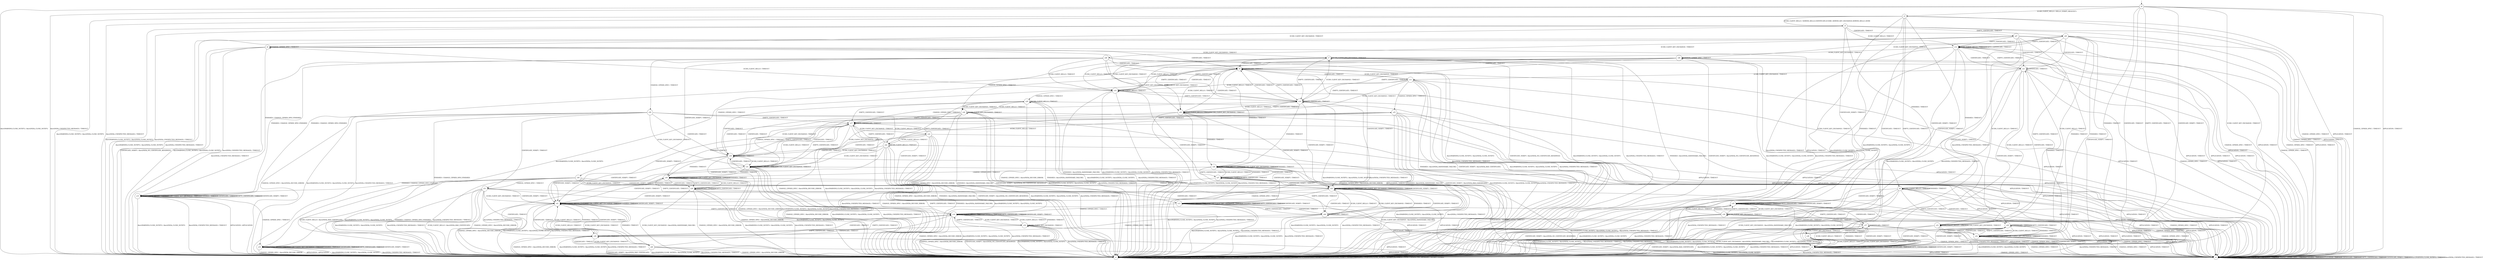digraph g {

	s0 [shape="circle" label="s0"];
	s1 [shape="circle" label="s1"];
	s2 [shape="circle" label="s2"];
	s3 [shape="circle" label="s3"];
	s4 [shape="circle" label="s4"];
	s5 [shape="circle" label="s5"];
	s6 [shape="circle" label="s6"];
	s7 [shape="circle" label="s7"];
	s8 [shape="circle" label="s8"];
	s9 [shape="circle" label="s9"];
	s10 [shape="circle" label="s10"];
	s11 [shape="circle" label="s11"];
	s12 [shape="circle" label="s12"];
	s13 [shape="circle" label="s13"];
	s14 [shape="circle" label="s14"];
	s15 [shape="circle" label="s15"];
	s16 [shape="circle" label="s16"];
	s17 [shape="circle" label="s17"];
	s18 [shape="circle" label="s18"];
	s19 [shape="circle" label="s19"];
	s20 [shape="circle" label="s20"];
	s21 [shape="circle" label="s21"];
	s22 [shape="circle" label="s22"];
	s23 [shape="circle" label="s23"];
	s24 [shape="circle" label="s24"];
	s25 [shape="circle" label="s25"];
	s26 [shape="circle" label="s26"];
	s27 [shape="circle" label="s27"];
	s28 [shape="circle" label="s28"];
	s29 [shape="circle" label="s29"];
	s30 [shape="circle" label="s30"];
	s31 [shape="circle" label="s31"];
	s32 [shape="circle" label="s32"];
	s33 [shape="circle" label="s33"];
	s34 [shape="circle" label="s34"];
	s35 [shape="circle" label="s35"];
	s36 [shape="circle" label="s36"];
	s37 [shape="circle" label="s37"];
	s38 [shape="circle" label="s38"];
	s39 [shape="circle" label="s39"];
	s40 [shape="circle" label="s40"];
	s41 [shape="circle" label="s41"];
	s42 [shape="circle" label="s42"];
	s43 [shape="circle" label="s43"];
	s44 [shape="circle" label="s44"];
	s45 [shape="circle" label="s45"];
	s46 [shape="circle" label="s46"];
	s47 [shape="circle" label="s47"];
	s48 [shape="circle" label="s48"];
	s49 [shape="circle" label="s49"];
	s50 [shape="circle" label="s50"];
	s51 [shape="circle" label="s51"];
	s0 -> s3 [label="ECDH_CLIENT_HELLO / HELLO_VERIFY_REQUEST+"];
	s0 -> s2 [label="ECDH_CLIENT_KEY_EXCHANGE / TIMEOUT"];
	s0 -> s4 [label="CHANGE_CIPHER_SPEC / TIMEOUT"];
	s0 -> s2 [label="FINISHED / TIMEOUT"];
	s0 -> s4 [label="APPLICATION / TIMEOUT"];
	s0 -> s2 [label="CERTIFICATE / TIMEOUT"];
	s0 -> s2 [label="EMPTY_CERTIFICATE / TIMEOUT"];
	s0 -> s2 [label="CERTIFICATE_VERIFY / TIMEOUT"];
	s0 -> s1 [label="Alert(WARNING,CLOSE_NOTIFY) / Alert(FATAL,CLOSE_NOTIFY)"];
	s0 -> s1 [label="Alert(FATAL,UNEXPECTED_MESSAGE) / TIMEOUT"];
	s1 -> s1 [label="ECDH_CLIENT_HELLO / SOCKET_CLOSED"];
	s1 -> s1 [label="ECDH_CLIENT_KEY_EXCHANGE / SOCKET_CLOSED"];
	s1 -> s1 [label="CHANGE_CIPHER_SPEC / SOCKET_CLOSED"];
	s1 -> s1 [label="FINISHED / SOCKET_CLOSED"];
	s1 -> s1 [label="APPLICATION / SOCKET_CLOSED"];
	s1 -> s1 [label="CERTIFICATE / SOCKET_CLOSED"];
	s1 -> s1 [label="EMPTY_CERTIFICATE / SOCKET_CLOSED"];
	s1 -> s1 [label="CERTIFICATE_VERIFY / SOCKET_CLOSED"];
	s1 -> s1 [label="Alert(WARNING,CLOSE_NOTIFY) / SOCKET_CLOSED"];
	s1 -> s1 [label="Alert(FATAL,UNEXPECTED_MESSAGE) / SOCKET_CLOSED"];
	s2 -> s2 [label="ECDH_CLIENT_HELLO / TIMEOUT"];
	s2 -> s2 [label="ECDH_CLIENT_KEY_EXCHANGE / TIMEOUT"];
	s2 -> s4 [label="CHANGE_CIPHER_SPEC / TIMEOUT"];
	s2 -> s2 [label="FINISHED / TIMEOUT"];
	s2 -> s4 [label="APPLICATION / TIMEOUT"];
	s2 -> s2 [label="CERTIFICATE / TIMEOUT"];
	s2 -> s2 [label="EMPTY_CERTIFICATE / TIMEOUT"];
	s2 -> s2 [label="CERTIFICATE_VERIFY / TIMEOUT"];
	s2 -> s1 [label="Alert(WARNING,CLOSE_NOTIFY) / Alert(FATAL,CLOSE_NOTIFY)"];
	s2 -> s1 [label="Alert(FATAL,UNEXPECTED_MESSAGE) / TIMEOUT"];
	s3 -> s5 [label="ECDH_CLIENT_HELLO / SERVER_HELLO,CERTIFICATE,ECDHE_SERVER_KEY_EXCHANGE,SERVER_HELLO_DONE"];
	s3 -> s2 [label="ECDH_CLIENT_KEY_EXCHANGE / TIMEOUT"];
	s3 -> s4 [label="CHANGE_CIPHER_SPEC / TIMEOUT"];
	s3 -> s2 [label="FINISHED / TIMEOUT"];
	s3 -> s4 [label="APPLICATION / TIMEOUT"];
	s3 -> s2 [label="CERTIFICATE / TIMEOUT"];
	s3 -> s2 [label="EMPTY_CERTIFICATE / TIMEOUT"];
	s3 -> s2 [label="CERTIFICATE_VERIFY / TIMEOUT"];
	s3 -> s1 [label="Alert(WARNING,CLOSE_NOTIFY) / Alert(FATAL,CLOSE_NOTIFY)"];
	s3 -> s1 [label="Alert(FATAL,UNEXPECTED_MESSAGE) / TIMEOUT"];
	s4 -> s4 [label="ECDH_CLIENT_HELLO / TIMEOUT"];
	s4 -> s4 [label="ECDH_CLIENT_KEY_EXCHANGE / TIMEOUT"];
	s4 -> s4 [label="CHANGE_CIPHER_SPEC / TIMEOUT"];
	s4 -> s4 [label="FINISHED / TIMEOUT"];
	s4 -> s4 [label="APPLICATION / TIMEOUT"];
	s4 -> s4 [label="CERTIFICATE / TIMEOUT"];
	s4 -> s4 [label="EMPTY_CERTIFICATE / TIMEOUT"];
	s4 -> s4 [label="CERTIFICATE_VERIFY / TIMEOUT"];
	s4 -> s4 [label="Alert(WARNING,CLOSE_NOTIFY) / TIMEOUT"];
	s4 -> s4 [label="Alert(FATAL,UNEXPECTED_MESSAGE) / TIMEOUT"];
	s5 -> s12 [label="ECDH_CLIENT_HELLO / TIMEOUT"];
	s5 -> s6 [label="ECDH_CLIENT_KEY_EXCHANGE / TIMEOUT"];
	s5 -> s4 [label="CHANGE_CIPHER_SPEC / TIMEOUT"];
	s5 -> s8 [label="FINISHED / TIMEOUT"];
	s5 -> s4 [label="APPLICATION / TIMEOUT"];
	s5 -> s47 [label="CERTIFICATE / TIMEOUT"];
	s5 -> s45 [label="EMPTY_CERTIFICATE / TIMEOUT"];
	s5 -> s35 [label="CERTIFICATE_VERIFY / TIMEOUT"];
	s5 -> s1 [label="Alert(WARNING,CLOSE_NOTIFY) / Alert(FATAL,CLOSE_NOTIFY)"];
	s5 -> s1 [label="Alert(FATAL,UNEXPECTED_MESSAGE) / TIMEOUT"];
	s6 -> s10 [label="ECDH_CLIENT_HELLO / TIMEOUT"];
	s6 -> s7 [label="ECDH_CLIENT_KEY_EXCHANGE / TIMEOUT"];
	s6 -> s6 [label="CHANGE_CIPHER_SPEC / TIMEOUT"];
	s6 -> s15 [label="FINISHED / CHANGE_CIPHER_SPEC,FINISHED"];
	s6 -> s4 [label="APPLICATION / TIMEOUT"];
	s6 -> s9 [label="CERTIFICATE / TIMEOUT"];
	s6 -> s16 [label="EMPTY_CERTIFICATE / TIMEOUT"];
	s6 -> s1 [label="CERTIFICATE_VERIFY / Alert(FATAL,NO_CERTIFICATE_RESERVED)"];
	s6 -> s1 [label="Alert(WARNING,CLOSE_NOTIFY) / Alert(FATAL,CLOSE_NOTIFY)"];
	s6 -> s1 [label="Alert(FATAL,UNEXPECTED_MESSAGE) / TIMEOUT"];
	s7 -> s10 [label="ECDH_CLIENT_HELLO / TIMEOUT"];
	s7 -> s7 [label="ECDH_CLIENT_KEY_EXCHANGE / TIMEOUT"];
	s7 -> s26 [label="CHANGE_CIPHER_SPEC / TIMEOUT"];
	s7 -> s1 [label="FINISHED / Alert(FATAL,HANDSHAKE_FAILURE)"];
	s7 -> s4 [label="APPLICATION / TIMEOUT"];
	s7 -> s9 [label="CERTIFICATE / TIMEOUT"];
	s7 -> s16 [label="EMPTY_CERTIFICATE / TIMEOUT"];
	s7 -> s1 [label="CERTIFICATE_VERIFY / Alert(FATAL,NO_CERTIFICATE_RESERVED)"];
	s7 -> s1 [label="Alert(WARNING,CLOSE_NOTIFY) / Alert(FATAL,CLOSE_NOTIFY)"];
	s7 -> s1 [label="Alert(FATAL,UNEXPECTED_MESSAGE) / TIMEOUT"];
	s8 -> s8 [label="ECDH_CLIENT_HELLO / TIMEOUT"];
	s8 -> s1 [label="ECDH_CLIENT_KEY_EXCHANGE / Alert(FATAL,HANDSHAKE_FAILURE)"];
	s8 -> s4 [label="CHANGE_CIPHER_SPEC / TIMEOUT"];
	s8 -> s8 [label="FINISHED / TIMEOUT"];
	s8 -> s4 [label="APPLICATION / TIMEOUT"];
	s8 -> s20 [label="CERTIFICATE / TIMEOUT"];
	s8 -> s20 [label="EMPTY_CERTIFICATE / TIMEOUT"];
	s8 -> s35 [label="CERTIFICATE_VERIFY / TIMEOUT"];
	s8 -> s1 [label="Alert(WARNING,CLOSE_NOTIFY) / Alert(FATAL,CLOSE_NOTIFY)"];
	s8 -> s1 [label="Alert(FATAL,UNEXPECTED_MESSAGE) / TIMEOUT"];
	s9 -> s23 [label="ECDH_CLIENT_HELLO / TIMEOUT"];
	s9 -> s11 [label="ECDH_CLIENT_KEY_EXCHANGE / TIMEOUT"];
	s9 -> s18 [label="CHANGE_CIPHER_SPEC / TIMEOUT"];
	s9 -> s24 [label="FINISHED / TIMEOUT"];
	s9 -> s4 [label="APPLICATION / TIMEOUT"];
	s9 -> s9 [label="CERTIFICATE / TIMEOUT"];
	s9 -> s16 [label="EMPTY_CERTIFICATE / TIMEOUT"];
	s9 -> s43 [label="CERTIFICATE_VERIFY / TIMEOUT"];
	s9 -> s1 [label="Alert(WARNING,CLOSE_NOTIFY) / Alert(FATAL,CLOSE_NOTIFY)"];
	s9 -> s1 [label="Alert(FATAL,UNEXPECTED_MESSAGE) / TIMEOUT"];
	s10 -> s10 [label="ECDH_CLIENT_HELLO / TIMEOUT"];
	s10 -> s7 [label="ECDH_CLIENT_KEY_EXCHANGE / TIMEOUT"];
	s10 -> s29 [label="CHANGE_CIPHER_SPEC / TIMEOUT"];
	s10 -> s1 [label="FINISHED / Alert(FATAL,HANDSHAKE_FAILURE)"];
	s10 -> s4 [label="APPLICATION / TIMEOUT"];
	s10 -> s9 [label="CERTIFICATE / TIMEOUT"];
	s10 -> s16 [label="EMPTY_CERTIFICATE / TIMEOUT"];
	s10 -> s13 [label="CERTIFICATE_VERIFY / TIMEOUT"];
	s10 -> s1 [label="Alert(WARNING,CLOSE_NOTIFY) / Alert(FATAL,CLOSE_NOTIFY)"];
	s10 -> s1 [label="Alert(FATAL,UNEXPECTED_MESSAGE) / TIMEOUT"];
	s11 -> s10 [label="ECDH_CLIENT_HELLO / TIMEOUT"];
	s11 -> s23 [label="ECDH_CLIENT_KEY_EXCHANGE / TIMEOUT"];
	s11 -> s25 [label="CHANGE_CIPHER_SPEC / TIMEOUT"];
	s11 -> s1 [label="FINISHED / Alert(FATAL,HANDSHAKE_FAILURE)"];
	s11 -> s4 [label="APPLICATION / TIMEOUT"];
	s11 -> s9 [label="CERTIFICATE / TIMEOUT"];
	s11 -> s16 [label="EMPTY_CERTIFICATE / TIMEOUT"];
	s11 -> s1 [label="CERTIFICATE_VERIFY / Alert(FATAL,BAD_CERTIFICATE)"];
	s11 -> s1 [label="Alert(WARNING,CLOSE_NOTIFY) / Alert(FATAL,CLOSE_NOTIFY)"];
	s11 -> s1 [label="Alert(FATAL,UNEXPECTED_MESSAGE) / TIMEOUT"];
	s12 -> s12 [label="ECDH_CLIENT_HELLO / TIMEOUT"];
	s12 -> s7 [label="ECDH_CLIENT_KEY_EXCHANGE / TIMEOUT"];
	s12 -> s4 [label="CHANGE_CIPHER_SPEC / TIMEOUT"];
	s12 -> s8 [label="FINISHED / TIMEOUT"];
	s12 -> s4 [label="APPLICATION / TIMEOUT"];
	s12 -> s21 [label="CERTIFICATE / TIMEOUT"];
	s12 -> s12 [label="EMPTY_CERTIFICATE / TIMEOUT"];
	s12 -> s35 [label="CERTIFICATE_VERIFY / TIMEOUT"];
	s12 -> s1 [label="Alert(WARNING,CLOSE_NOTIFY) / Alert(FATAL,CLOSE_NOTIFY)"];
	s12 -> s1 [label="Alert(FATAL,UNEXPECTED_MESSAGE) / TIMEOUT"];
	s13 -> s13 [label="ECDH_CLIENT_HELLO / TIMEOUT"];
	s13 -> s13 [label="ECDH_CLIENT_KEY_EXCHANGE / TIMEOUT"];
	s13 -> s14 [label="CHANGE_CIPHER_SPEC / TIMEOUT"];
	s13 -> s13 [label="FINISHED / TIMEOUT"];
	s13 -> s4 [label="APPLICATION / TIMEOUT"];
	s13 -> s44 [label="CERTIFICATE / TIMEOUT"];
	s13 -> s13 [label="EMPTY_CERTIFICATE / TIMEOUT"];
	s13 -> s13 [label="CERTIFICATE_VERIFY / TIMEOUT"];
	s13 -> s1 [label="Alert(WARNING,CLOSE_NOTIFY) / Alert(FATAL,CLOSE_NOTIFY)"];
	s13 -> s1 [label="Alert(FATAL,UNEXPECTED_MESSAGE) / TIMEOUT"];
	s14 -> s14 [label="ECDH_CLIENT_HELLO / TIMEOUT"];
	s14 -> s34 [label="ECDH_CLIENT_KEY_EXCHANGE / TIMEOUT"];
	s14 -> s1 [label="CHANGE_CIPHER_SPEC / Alert(FATAL,DECODE_ERROR)"];
	s14 -> s14 [label="FINISHED / TIMEOUT"];
	s14 -> s4 [label="APPLICATION / TIMEOUT"];
	s14 -> s39 [label="CERTIFICATE / TIMEOUT"];
	s14 -> s14 [label="EMPTY_CERTIFICATE / TIMEOUT"];
	s14 -> s14 [label="CERTIFICATE_VERIFY / TIMEOUT"];
	s14 -> s1 [label="Alert(WARNING,CLOSE_NOTIFY) / Alert(FATAL,CLOSE_NOTIFY)"];
	s14 -> s1 [label="Alert(FATAL,UNEXPECTED_MESSAGE) / TIMEOUT"];
	s15 -> s15 [label="ECDH_CLIENT_HELLO / TIMEOUT"];
	s15 -> s15 [label="ECDH_CLIENT_KEY_EXCHANGE / TIMEOUT"];
	s15 -> s19 [label="CHANGE_CIPHER_SPEC / TIMEOUT"];
	s15 -> s15 [label="FINISHED / TIMEOUT"];
	s15 -> s1 [label="APPLICATION / APPLICATION"];
	s15 -> s15 [label="CERTIFICATE / TIMEOUT"];
	s15 -> s15 [label="EMPTY_CERTIFICATE / TIMEOUT"];
	s15 -> s15 [label="CERTIFICATE_VERIFY / TIMEOUT"];
	s15 -> s1 [label="Alert(WARNING,CLOSE_NOTIFY) / Alert(FATAL,CLOSE_NOTIFY)"];
	s15 -> s1 [label="Alert(FATAL,UNEXPECTED_MESSAGE) / TIMEOUT"];
	s16 -> s23 [label="ECDH_CLIENT_HELLO / TIMEOUT"];
	s16 -> s7 [label="ECDH_CLIENT_KEY_EXCHANGE / TIMEOUT"];
	s16 -> s17 [label="CHANGE_CIPHER_SPEC / TIMEOUT"];
	s16 -> s24 [label="FINISHED / TIMEOUT"];
	s16 -> s4 [label="APPLICATION / TIMEOUT"];
	s16 -> s9 [label="CERTIFICATE / TIMEOUT"];
	s16 -> s16 [label="EMPTY_CERTIFICATE / TIMEOUT"];
	s16 -> s43 [label="CERTIFICATE_VERIFY / TIMEOUT"];
	s16 -> s1 [label="Alert(WARNING,CLOSE_NOTIFY) / Alert(FATAL,CLOSE_NOTIFY)"];
	s16 -> s1 [label="Alert(FATAL,UNEXPECTED_MESSAGE) / TIMEOUT"];
	s17 -> s31 [label="ECDH_CLIENT_HELLO / TIMEOUT"];
	s17 -> s22 [label="ECDH_CLIENT_KEY_EXCHANGE / TIMEOUT"];
	s17 -> s1 [label="CHANGE_CIPHER_SPEC / Alert(FATAL,DECODE_ERROR)"];
	s17 -> s30 [label="FINISHED / TIMEOUT"];
	s17 -> s4 [label="APPLICATION / TIMEOUT"];
	s17 -> s18 [label="CERTIFICATE / TIMEOUT"];
	s17 -> s17 [label="EMPTY_CERTIFICATE / TIMEOUT"];
	s17 -> s41 [label="CERTIFICATE_VERIFY / TIMEOUT"];
	s17 -> s1 [label="Alert(WARNING,CLOSE_NOTIFY) / Alert(FATAL,CLOSE_NOTIFY)"];
	s17 -> s1 [label="Alert(FATAL,UNEXPECTED_MESSAGE) / TIMEOUT"];
	s18 -> s31 [label="ECDH_CLIENT_HELLO / TIMEOUT"];
	s18 -> s25 [label="ECDH_CLIENT_KEY_EXCHANGE / TIMEOUT"];
	s18 -> s1 [label="CHANGE_CIPHER_SPEC / Alert(FATAL,DECODE_ERROR)"];
	s18 -> s30 [label="FINISHED / TIMEOUT"];
	s18 -> s4 [label="APPLICATION / TIMEOUT"];
	s18 -> s18 [label="CERTIFICATE / TIMEOUT"];
	s18 -> s17 [label="EMPTY_CERTIFICATE / TIMEOUT"];
	s18 -> s41 [label="CERTIFICATE_VERIFY / TIMEOUT"];
	s18 -> s1 [label="Alert(WARNING,CLOSE_NOTIFY) / Alert(FATAL,CLOSE_NOTIFY)"];
	s18 -> s1 [label="Alert(FATAL,UNEXPECTED_MESSAGE) / TIMEOUT"];
	s19 -> s19 [label="ECDH_CLIENT_HELLO / TIMEOUT"];
	s19 -> s19 [label="ECDH_CLIENT_KEY_EXCHANGE / TIMEOUT"];
	s19 -> s1 [label="CHANGE_CIPHER_SPEC / Alert(FATAL,DECODE_ERROR)"];
	s19 -> s19 [label="FINISHED / TIMEOUT"];
	s19 -> s1 [label="APPLICATION / APPLICATION"];
	s19 -> s19 [label="CERTIFICATE / TIMEOUT"];
	s19 -> s19 [label="EMPTY_CERTIFICATE / TIMEOUT"];
	s19 -> s19 [label="CERTIFICATE_VERIFY / TIMEOUT"];
	s19 -> s1 [label="Alert(WARNING,CLOSE_NOTIFY) / Alert(FATAL,CLOSE_NOTIFY)"];
	s19 -> s1 [label="Alert(FATAL,UNEXPECTED_MESSAGE) / TIMEOUT"];
	s20 -> s32 [label="ECDH_CLIENT_HELLO / TIMEOUT"];
	s20 -> s1 [label="ECDH_CLIENT_KEY_EXCHANGE / Alert(FATAL,HANDSHAKE_FAILURE)"];
	s20 -> s4 [label="CHANGE_CIPHER_SPEC / TIMEOUT"];
	s20 -> s32 [label="FINISHED / TIMEOUT"];
	s20 -> s4 [label="APPLICATION / TIMEOUT"];
	s20 -> s20 [label="CERTIFICATE / TIMEOUT"];
	s20 -> s20 [label="EMPTY_CERTIFICATE / TIMEOUT"];
	s20 -> s2 [label="CERTIFICATE_VERIFY / TIMEOUT"];
	s20 -> s1 [label="Alert(WARNING,CLOSE_NOTIFY) / Alert(FATAL,CLOSE_NOTIFY)"];
	s20 -> s1 [label="Alert(FATAL,UNEXPECTED_MESSAGE) / TIMEOUT"];
	s21 -> s33 [label="ECDH_CLIENT_HELLO / TIMEOUT"];
	s21 -> s11 [label="ECDH_CLIENT_KEY_EXCHANGE / TIMEOUT"];
	s21 -> s4 [label="CHANGE_CIPHER_SPEC / TIMEOUT"];
	s21 -> s32 [label="FINISHED / TIMEOUT"];
	s21 -> s4 [label="APPLICATION / TIMEOUT"];
	s21 -> s21 [label="CERTIFICATE / TIMEOUT"];
	s21 -> s12 [label="EMPTY_CERTIFICATE / TIMEOUT"];
	s21 -> s2 [label="CERTIFICATE_VERIFY / TIMEOUT"];
	s21 -> s1 [label="Alert(WARNING,CLOSE_NOTIFY) / Alert(FATAL,CLOSE_NOTIFY)"];
	s21 -> s1 [label="Alert(FATAL,UNEXPECTED_MESSAGE) / TIMEOUT"];
	s22 -> s42 [label="ECDH_CLIENT_HELLO / TIMEOUT"];
	s22 -> s31 [label="ECDH_CLIENT_KEY_EXCHANGE / TIMEOUT"];
	s22 -> s1 [label="CHANGE_CIPHER_SPEC / Alert(FATAL,DECODE_ERROR)"];
	s22 -> s1 [label="FINISHED / Alert(FATAL,HANDSHAKE_FAILURE)"];
	s22 -> s4 [label="APPLICATION / TIMEOUT"];
	s22 -> s18 [label="CERTIFICATE / TIMEOUT"];
	s22 -> s17 [label="EMPTY_CERTIFICATE / TIMEOUT"];
	s22 -> s1 [label="CERTIFICATE_VERIFY / Alert(FATAL,NO_CERTIFICATE_RESERVED)"];
	s22 -> s1 [label="Alert(WARNING,CLOSE_NOTIFY) / Alert(FATAL,CLOSE_NOTIFY)"];
	s22 -> s1 [label="Alert(FATAL,UNEXPECTED_MESSAGE) / TIMEOUT"];
	s23 -> s23 [label="ECDH_CLIENT_HELLO / TIMEOUT"];
	s23 -> s23 [label="ECDH_CLIENT_KEY_EXCHANGE / TIMEOUT"];
	s23 -> s31 [label="CHANGE_CIPHER_SPEC / TIMEOUT"];
	s23 -> s24 [label="FINISHED / TIMEOUT"];
	s23 -> s4 [label="APPLICATION / TIMEOUT"];
	s23 -> s9 [label="CERTIFICATE / TIMEOUT"];
	s23 -> s16 [label="EMPTY_CERTIFICATE / TIMEOUT"];
	s23 -> s43 [label="CERTIFICATE_VERIFY / TIMEOUT"];
	s23 -> s1 [label="Alert(WARNING,CLOSE_NOTIFY) / Alert(FATAL,CLOSE_NOTIFY)"];
	s23 -> s1 [label="Alert(FATAL,UNEXPECTED_MESSAGE) / TIMEOUT"];
	s24 -> s24 [label="ECDH_CLIENT_HELLO / TIMEOUT"];
	s24 -> s24 [label="ECDH_CLIENT_KEY_EXCHANGE / TIMEOUT"];
	s24 -> s30 [label="CHANGE_CIPHER_SPEC / TIMEOUT"];
	s24 -> s24 [label="FINISHED / TIMEOUT"];
	s24 -> s4 [label="APPLICATION / TIMEOUT"];
	s24 -> s27 [label="CERTIFICATE / TIMEOUT"];
	s24 -> s27 [label="EMPTY_CERTIFICATE / TIMEOUT"];
	s24 -> s43 [label="CERTIFICATE_VERIFY / TIMEOUT"];
	s24 -> s1 [label="Alert(WARNING,CLOSE_NOTIFY) / Alert(FATAL,CLOSE_NOTIFY)"];
	s24 -> s1 [label="Alert(FATAL,UNEXPECTED_MESSAGE) / TIMEOUT"];
	s25 -> s42 [label="ECDH_CLIENT_HELLO / TIMEOUT"];
	s25 -> s31 [label="ECDH_CLIENT_KEY_EXCHANGE / TIMEOUT"];
	s25 -> s1 [label="CHANGE_CIPHER_SPEC / Alert(FATAL,DECODE_ERROR)"];
	s25 -> s1 [label="FINISHED / Alert(FATAL,HANDSHAKE_FAILURE)"];
	s25 -> s4 [label="APPLICATION / TIMEOUT"];
	s25 -> s18 [label="CERTIFICATE / TIMEOUT"];
	s25 -> s17 [label="EMPTY_CERTIFICATE / TIMEOUT"];
	s25 -> s1 [label="CERTIFICATE_VERIFY / Alert(FATAL,BAD_CERTIFICATE)"];
	s25 -> s1 [label="Alert(WARNING,CLOSE_NOTIFY) / Alert(FATAL,CLOSE_NOTIFY)"];
	s25 -> s1 [label="Alert(FATAL,UNEXPECTED_MESSAGE) / TIMEOUT"];
	s26 -> s29 [label="ECDH_CLIENT_HELLO / TIMEOUT"];
	s26 -> s26 [label="ECDH_CLIENT_KEY_EXCHANGE / TIMEOUT"];
	s26 -> s1 [label="CHANGE_CIPHER_SPEC / Alert(FATAL,DECODE_ERROR)"];
	s26 -> s1 [label="FINISHED / Alert(FATAL,HANDSHAKE_FAILURE)"];
	s26 -> s4 [label="APPLICATION / TIMEOUT"];
	s26 -> s18 [label="CERTIFICATE / TIMEOUT"];
	s26 -> s17 [label="EMPTY_CERTIFICATE / TIMEOUT"];
	s26 -> s1 [label="CERTIFICATE_VERIFY / Alert(FATAL,NO_CERTIFICATE_RESERVED)"];
	s26 -> s1 [label="Alert(WARNING,CLOSE_NOTIFY) / Alert(FATAL,CLOSE_NOTIFY)"];
	s26 -> s1 [label="Alert(FATAL,UNEXPECTED_MESSAGE) / TIMEOUT"];
	s27 -> s24 [label="ECDH_CLIENT_HELLO / TIMEOUT"];
	s27 -> s1 [label="ECDH_CLIENT_KEY_EXCHANGE / Alert(FATAL,HANDSHAKE_FAILURE)"];
	s27 -> s28 [label="CHANGE_CIPHER_SPEC / TIMEOUT"];
	s27 -> s24 [label="FINISHED / TIMEOUT"];
	s27 -> s4 [label="APPLICATION / TIMEOUT"];
	s27 -> s27 [label="CERTIFICATE / TIMEOUT"];
	s27 -> s27 [label="EMPTY_CERTIFICATE / TIMEOUT"];
	s27 -> s43 [label="CERTIFICATE_VERIFY / TIMEOUT"];
	s27 -> s1 [label="Alert(WARNING,CLOSE_NOTIFY) / Alert(FATAL,CLOSE_NOTIFY)"];
	s27 -> s1 [label="Alert(FATAL,UNEXPECTED_MESSAGE) / TIMEOUT"];
	s28 -> s30 [label="ECDH_CLIENT_HELLO / TIMEOUT"];
	s28 -> s1 [label="ECDH_CLIENT_KEY_EXCHANGE / Alert(FATAL,HANDSHAKE_FAILURE)"];
	s28 -> s1 [label="CHANGE_CIPHER_SPEC / Alert(FATAL,DECODE_ERROR)"];
	s28 -> s30 [label="FINISHED / TIMEOUT"];
	s28 -> s4 [label="APPLICATION / TIMEOUT"];
	s28 -> s28 [label="CERTIFICATE / TIMEOUT"];
	s28 -> s28 [label="EMPTY_CERTIFICATE / TIMEOUT"];
	s28 -> s41 [label="CERTIFICATE_VERIFY / TIMEOUT"];
	s28 -> s1 [label="Alert(WARNING,CLOSE_NOTIFY) / Alert(FATAL,CLOSE_NOTIFY)"];
	s28 -> s1 [label="Alert(FATAL,UNEXPECTED_MESSAGE) / TIMEOUT"];
	s29 -> s29 [label="ECDH_CLIENT_HELLO / TIMEOUT"];
	s29 -> s26 [label="ECDH_CLIENT_KEY_EXCHANGE / TIMEOUT"];
	s29 -> s1 [label="CHANGE_CIPHER_SPEC / Alert(FATAL,DECODE_ERROR)"];
	s29 -> s1 [label="FINISHED / Alert(FATAL,HANDSHAKE_FAILURE)"];
	s29 -> s4 [label="APPLICATION / TIMEOUT"];
	s29 -> s18 [label="CERTIFICATE / TIMEOUT"];
	s29 -> s17 [label="EMPTY_CERTIFICATE / TIMEOUT"];
	s29 -> s14 [label="CERTIFICATE_VERIFY / TIMEOUT"];
	s29 -> s1 [label="Alert(WARNING,CLOSE_NOTIFY) / Alert(FATAL,CLOSE_NOTIFY)"];
	s29 -> s1 [label="Alert(FATAL,UNEXPECTED_MESSAGE) / TIMEOUT"];
	s30 -> s30 [label="ECDH_CLIENT_HELLO / TIMEOUT"];
	s30 -> s30 [label="ECDH_CLIENT_KEY_EXCHANGE / TIMEOUT"];
	s30 -> s1 [label="CHANGE_CIPHER_SPEC / Alert(FATAL,DECODE_ERROR)"];
	s30 -> s30 [label="FINISHED / TIMEOUT"];
	s30 -> s4 [label="APPLICATION / TIMEOUT"];
	s30 -> s28 [label="CERTIFICATE / TIMEOUT"];
	s30 -> s28 [label="EMPTY_CERTIFICATE / TIMEOUT"];
	s30 -> s41 [label="CERTIFICATE_VERIFY / TIMEOUT"];
	s30 -> s1 [label="Alert(WARNING,CLOSE_NOTIFY) / Alert(FATAL,CLOSE_NOTIFY)"];
	s30 -> s1 [label="Alert(FATAL,UNEXPECTED_MESSAGE) / TIMEOUT"];
	s31 -> s31 [label="ECDH_CLIENT_HELLO / TIMEOUT"];
	s31 -> s31 [label="ECDH_CLIENT_KEY_EXCHANGE / TIMEOUT"];
	s31 -> s1 [label="CHANGE_CIPHER_SPEC / Alert(FATAL,DECODE_ERROR)"];
	s31 -> s30 [label="FINISHED / TIMEOUT"];
	s31 -> s4 [label="APPLICATION / TIMEOUT"];
	s31 -> s18 [label="CERTIFICATE / TIMEOUT"];
	s31 -> s17 [label="EMPTY_CERTIFICATE / TIMEOUT"];
	s31 -> s41 [label="CERTIFICATE_VERIFY / TIMEOUT"];
	s31 -> s1 [label="Alert(WARNING,CLOSE_NOTIFY) / Alert(FATAL,CLOSE_NOTIFY)"];
	s31 -> s1 [label="Alert(FATAL,UNEXPECTED_MESSAGE) / TIMEOUT"];
	s32 -> s32 [label="ECDH_CLIENT_HELLO / TIMEOUT"];
	s32 -> s32 [label="ECDH_CLIENT_KEY_EXCHANGE / TIMEOUT"];
	s32 -> s4 [label="CHANGE_CIPHER_SPEC / TIMEOUT"];
	s32 -> s32 [label="FINISHED / TIMEOUT"];
	s32 -> s4 [label="APPLICATION / TIMEOUT"];
	s32 -> s20 [label="CERTIFICATE / TIMEOUT"];
	s32 -> s20 [label="EMPTY_CERTIFICATE / TIMEOUT"];
	s32 -> s2 [label="CERTIFICATE_VERIFY / TIMEOUT"];
	s32 -> s1 [label="Alert(WARNING,CLOSE_NOTIFY) / Alert(FATAL,CLOSE_NOTIFY)"];
	s32 -> s1 [label="Alert(FATAL,UNEXPECTED_MESSAGE) / TIMEOUT"];
	s33 -> s33 [label="ECDH_CLIENT_HELLO / TIMEOUT"];
	s33 -> s33 [label="ECDH_CLIENT_KEY_EXCHANGE / TIMEOUT"];
	s33 -> s4 [label="CHANGE_CIPHER_SPEC / TIMEOUT"];
	s33 -> s32 [label="FINISHED / TIMEOUT"];
	s33 -> s4 [label="APPLICATION / TIMEOUT"];
	s33 -> s21 [label="CERTIFICATE / TIMEOUT"];
	s33 -> s12 [label="EMPTY_CERTIFICATE / TIMEOUT"];
	s33 -> s2 [label="CERTIFICATE_VERIFY / TIMEOUT"];
	s33 -> s1 [label="Alert(WARNING,CLOSE_NOTIFY) / Alert(FATAL,CLOSE_NOTIFY)"];
	s33 -> s1 [label="Alert(FATAL,UNEXPECTED_MESSAGE) / TIMEOUT"];
	s34 -> s14 [label="ECDH_CLIENT_HELLO / TIMEOUT"];
	s34 -> s34 [label="ECDH_CLIENT_KEY_EXCHANGE / TIMEOUT"];
	s34 -> s1 [label="CHANGE_CIPHER_SPEC / Alert(FATAL,DECODE_ERROR)"];
	s34 -> s14 [label="FINISHED / TIMEOUT"];
	s34 -> s4 [label="APPLICATION / TIMEOUT"];
	s34 -> s39 [label="CERTIFICATE / TIMEOUT"];
	s34 -> s14 [label="EMPTY_CERTIFICATE / TIMEOUT"];
	s34 -> s1 [label="CERTIFICATE_VERIFY / Alert(FATAL,NO_CERTIFICATE_RESERVED)"];
	s34 -> s1 [label="Alert(WARNING,CLOSE_NOTIFY) / Alert(FATAL,CLOSE_NOTIFY)"];
	s34 -> s1 [label="Alert(FATAL,UNEXPECTED_MESSAGE) / TIMEOUT"];
	s35 -> s35 [label="ECDH_CLIENT_HELLO / TIMEOUT"];
	s35 -> s36 [label="ECDH_CLIENT_KEY_EXCHANGE / TIMEOUT"];
	s35 -> s4 [label="CHANGE_CIPHER_SPEC / TIMEOUT"];
	s35 -> s35 [label="FINISHED / TIMEOUT"];
	s35 -> s4 [label="APPLICATION / TIMEOUT"];
	s35 -> s37 [label="CERTIFICATE / TIMEOUT"];
	s35 -> s35 [label="EMPTY_CERTIFICATE / TIMEOUT"];
	s35 -> s35 [label="CERTIFICATE_VERIFY / TIMEOUT"];
	s35 -> s1 [label="Alert(WARNING,CLOSE_NOTIFY) / Alert(FATAL,CLOSE_NOTIFY)"];
	s35 -> s1 [label="Alert(FATAL,UNEXPECTED_MESSAGE) / TIMEOUT"];
	s36 -> s35 [label="ECDH_CLIENT_HELLO / TIMEOUT"];
	s36 -> s36 [label="ECDH_CLIENT_KEY_EXCHANGE / TIMEOUT"];
	s36 -> s4 [label="CHANGE_CIPHER_SPEC / TIMEOUT"];
	s36 -> s35 [label="FINISHED / TIMEOUT"];
	s36 -> s4 [label="APPLICATION / TIMEOUT"];
	s36 -> s37 [label="CERTIFICATE / TIMEOUT"];
	s36 -> s35 [label="EMPTY_CERTIFICATE / TIMEOUT"];
	s36 -> s1 [label="CERTIFICATE_VERIFY / Alert(FATAL,NO_CERTIFICATE_RESERVED)"];
	s36 -> s1 [label="Alert(WARNING,CLOSE_NOTIFY) / Alert(FATAL,CLOSE_NOTIFY)"];
	s36 -> s1 [label="Alert(FATAL,UNEXPECTED_MESSAGE) / TIMEOUT"];
	s37 -> s2 [label="ECDH_CLIENT_HELLO / TIMEOUT"];
	s37 -> s38 [label="ECDH_CLIENT_KEY_EXCHANGE / TIMEOUT"];
	s37 -> s4 [label="CHANGE_CIPHER_SPEC / TIMEOUT"];
	s37 -> s2 [label="FINISHED / TIMEOUT"];
	s37 -> s4 [label="APPLICATION / TIMEOUT"];
	s37 -> s37 [label="CERTIFICATE / TIMEOUT"];
	s37 -> s35 [label="EMPTY_CERTIFICATE / TIMEOUT"];
	s37 -> s2 [label="CERTIFICATE_VERIFY / TIMEOUT"];
	s37 -> s1 [label="Alert(WARNING,CLOSE_NOTIFY) / Alert(FATAL,CLOSE_NOTIFY)"];
	s37 -> s1 [label="Alert(FATAL,UNEXPECTED_MESSAGE) / TIMEOUT"];
	s38 -> s2 [label="ECDH_CLIENT_HELLO / TIMEOUT"];
	s38 -> s2 [label="ECDH_CLIENT_KEY_EXCHANGE / TIMEOUT"];
	s38 -> s4 [label="CHANGE_CIPHER_SPEC / TIMEOUT"];
	s38 -> s2 [label="FINISHED / TIMEOUT"];
	s38 -> s4 [label="APPLICATION / TIMEOUT"];
	s38 -> s37 [label="CERTIFICATE / TIMEOUT"];
	s38 -> s35 [label="EMPTY_CERTIFICATE / TIMEOUT"];
	s38 -> s1 [label="CERTIFICATE_VERIFY / Alert(FATAL,BAD_CERTIFICATE)"];
	s38 -> s1 [label="Alert(WARNING,CLOSE_NOTIFY) / Alert(FATAL,CLOSE_NOTIFY)"];
	s38 -> s1 [label="Alert(FATAL,UNEXPECTED_MESSAGE) / TIMEOUT"];
	s39 -> s41 [label="ECDH_CLIENT_HELLO / TIMEOUT"];
	s39 -> s40 [label="ECDH_CLIENT_KEY_EXCHANGE / TIMEOUT"];
	s39 -> s1 [label="CHANGE_CIPHER_SPEC / Alert(FATAL,DECODE_ERROR)"];
	s39 -> s41 [label="FINISHED / TIMEOUT"];
	s39 -> s4 [label="APPLICATION / TIMEOUT"];
	s39 -> s39 [label="CERTIFICATE / TIMEOUT"];
	s39 -> s14 [label="EMPTY_CERTIFICATE / TIMEOUT"];
	s39 -> s41 [label="CERTIFICATE_VERIFY / TIMEOUT"];
	s39 -> s1 [label="Alert(WARNING,CLOSE_NOTIFY) / Alert(FATAL,CLOSE_NOTIFY)"];
	s39 -> s1 [label="Alert(FATAL,UNEXPECTED_MESSAGE) / TIMEOUT"];
	s40 -> s41 [label="ECDH_CLIENT_HELLO / TIMEOUT"];
	s40 -> s41 [label="ECDH_CLIENT_KEY_EXCHANGE / TIMEOUT"];
	s40 -> s1 [label="CHANGE_CIPHER_SPEC / Alert(FATAL,DECODE_ERROR)"];
	s40 -> s41 [label="FINISHED / TIMEOUT"];
	s40 -> s4 [label="APPLICATION / TIMEOUT"];
	s40 -> s39 [label="CERTIFICATE / TIMEOUT"];
	s40 -> s14 [label="EMPTY_CERTIFICATE / TIMEOUT"];
	s40 -> s1 [label="CERTIFICATE_VERIFY / Alert(FATAL,BAD_CERTIFICATE)"];
	s40 -> s1 [label="Alert(WARNING,CLOSE_NOTIFY) / Alert(FATAL,CLOSE_NOTIFY)"];
	s40 -> s1 [label="Alert(FATAL,UNEXPECTED_MESSAGE) / TIMEOUT"];
	s41 -> s41 [label="ECDH_CLIENT_HELLO / TIMEOUT"];
	s41 -> s41 [label="ECDH_CLIENT_KEY_EXCHANGE / TIMEOUT"];
	s41 -> s1 [label="CHANGE_CIPHER_SPEC / Alert(FATAL,DECODE_ERROR)"];
	s41 -> s41 [label="FINISHED / TIMEOUT"];
	s41 -> s4 [label="APPLICATION / TIMEOUT"];
	s41 -> s39 [label="CERTIFICATE / TIMEOUT"];
	s41 -> s14 [label="EMPTY_CERTIFICATE / TIMEOUT"];
	s41 -> s41 [label="CERTIFICATE_VERIFY / TIMEOUT"];
	s41 -> s1 [label="Alert(WARNING,CLOSE_NOTIFY) / Alert(FATAL,CLOSE_NOTIFY)"];
	s41 -> s1 [label="Alert(FATAL,UNEXPECTED_MESSAGE) / TIMEOUT"];
	s42 -> s42 [label="ECDH_CLIENT_HELLO / TIMEOUT"];
	s42 -> s31 [label="ECDH_CLIENT_KEY_EXCHANGE / TIMEOUT"];
	s42 -> s1 [label="CHANGE_CIPHER_SPEC / Alert(FATAL,DECODE_ERROR)"];
	s42 -> s1 [label="FINISHED / Alert(FATAL,HANDSHAKE_FAILURE)"];
	s42 -> s4 [label="APPLICATION / TIMEOUT"];
	s42 -> s18 [label="CERTIFICATE / TIMEOUT"];
	s42 -> s17 [label="EMPTY_CERTIFICATE / TIMEOUT"];
	s42 -> s41 [label="CERTIFICATE_VERIFY / TIMEOUT"];
	s42 -> s1 [label="Alert(WARNING,CLOSE_NOTIFY) / Alert(FATAL,CLOSE_NOTIFY)"];
	s42 -> s1 [label="Alert(FATAL,UNEXPECTED_MESSAGE) / TIMEOUT"];
	s43 -> s43 [label="ECDH_CLIENT_HELLO / TIMEOUT"];
	s43 -> s43 [label="ECDH_CLIENT_KEY_EXCHANGE / TIMEOUT"];
	s43 -> s41 [label="CHANGE_CIPHER_SPEC / TIMEOUT"];
	s43 -> s43 [label="FINISHED / TIMEOUT"];
	s43 -> s4 [label="APPLICATION / TIMEOUT"];
	s43 -> s44 [label="CERTIFICATE / TIMEOUT"];
	s43 -> s13 [label="EMPTY_CERTIFICATE / TIMEOUT"];
	s43 -> s43 [label="CERTIFICATE_VERIFY / TIMEOUT"];
	s43 -> s1 [label="Alert(WARNING,CLOSE_NOTIFY) / Alert(FATAL,CLOSE_NOTIFY)"];
	s43 -> s1 [label="Alert(FATAL,UNEXPECTED_MESSAGE) / TIMEOUT"];
	s44 -> s43 [label="ECDH_CLIENT_HELLO / TIMEOUT"];
	s44 -> s43 [label="ECDH_CLIENT_KEY_EXCHANGE / TIMEOUT"];
	s44 -> s39 [label="CHANGE_CIPHER_SPEC / TIMEOUT"];
	s44 -> s43 [label="FINISHED / TIMEOUT"];
	s44 -> s4 [label="APPLICATION / TIMEOUT"];
	s44 -> s44 [label="CERTIFICATE / TIMEOUT"];
	s44 -> s13 [label="EMPTY_CERTIFICATE / TIMEOUT"];
	s44 -> s43 [label="CERTIFICATE_VERIFY / TIMEOUT"];
	s44 -> s1 [label="Alert(WARNING,CLOSE_NOTIFY) / Alert(FATAL,CLOSE_NOTIFY)"];
	s44 -> s1 [label="Alert(FATAL,UNEXPECTED_MESSAGE) / TIMEOUT"];
	s45 -> s33 [label="ECDH_CLIENT_HELLO / TIMEOUT"];
	s45 -> s46 [label="ECDH_CLIENT_KEY_EXCHANGE / TIMEOUT"];
	s45 -> s4 [label="CHANGE_CIPHER_SPEC / TIMEOUT"];
	s45 -> s32 [label="FINISHED / TIMEOUT"];
	s45 -> s4 [label="APPLICATION / TIMEOUT"];
	s45 -> s21 [label="CERTIFICATE / TIMEOUT"];
	s45 -> s12 [label="EMPTY_CERTIFICATE / TIMEOUT"];
	s45 -> s2 [label="CERTIFICATE_VERIFY / TIMEOUT"];
	s45 -> s1 [label="Alert(WARNING,CLOSE_NOTIFY) / Alert(FATAL,CLOSE_NOTIFY)"];
	s45 -> s1 [label="Alert(FATAL,UNEXPECTED_MESSAGE) / TIMEOUT"];
	s46 -> s10 [label="ECDH_CLIENT_HELLO / TIMEOUT"];
	s46 -> s23 [label="ECDH_CLIENT_KEY_EXCHANGE / TIMEOUT"];
	s46 -> s46 [label="CHANGE_CIPHER_SPEC / TIMEOUT"];
	s46 -> s15 [label="FINISHED / CHANGE_CIPHER_SPEC,FINISHED"];
	s46 -> s4 [label="APPLICATION / TIMEOUT"];
	s46 -> s9 [label="CERTIFICATE / TIMEOUT"];
	s46 -> s16 [label="EMPTY_CERTIFICATE / TIMEOUT"];
	s46 -> s1 [label="CERTIFICATE_VERIFY / Alert(FATAL,NO_CERTIFICATE_RESERVED)"];
	s46 -> s1 [label="Alert(WARNING,CLOSE_NOTIFY) / Alert(FATAL,CLOSE_NOTIFY)"];
	s46 -> s1 [label="Alert(FATAL,UNEXPECTED_MESSAGE) / TIMEOUT"];
	s47 -> s33 [label="ECDH_CLIENT_HELLO / TIMEOUT"];
	s47 -> s48 [label="ECDH_CLIENT_KEY_EXCHANGE / TIMEOUT"];
	s47 -> s4 [label="CHANGE_CIPHER_SPEC / TIMEOUT"];
	s47 -> s32 [label="FINISHED / TIMEOUT"];
	s47 -> s4 [label="APPLICATION / TIMEOUT"];
	s47 -> s21 [label="CERTIFICATE / TIMEOUT"];
	s47 -> s12 [label="EMPTY_CERTIFICATE / TIMEOUT"];
	s47 -> s2 [label="CERTIFICATE_VERIFY / TIMEOUT"];
	s47 -> s1 [label="Alert(WARNING,CLOSE_NOTIFY) / Alert(FATAL,CLOSE_NOTIFY)"];
	s47 -> s1 [label="Alert(FATAL,UNEXPECTED_MESSAGE) / TIMEOUT"];
	s48 -> s10 [label="ECDH_CLIENT_HELLO / TIMEOUT"];
	s48 -> s23 [label="ECDH_CLIENT_KEY_EXCHANGE / TIMEOUT"];
	s48 -> s50 [label="CHANGE_CIPHER_SPEC / TIMEOUT"];
	s48 -> s15 [label="FINISHED / CHANGE_CIPHER_SPEC,FINISHED"];
	s48 -> s4 [label="APPLICATION / TIMEOUT"];
	s48 -> s9 [label="CERTIFICATE / TIMEOUT"];
	s48 -> s16 [label="EMPTY_CERTIFICATE / TIMEOUT"];
	s48 -> s49 [label="CERTIFICATE_VERIFY / TIMEOUT"];
	s48 -> s1 [label="Alert(WARNING,CLOSE_NOTIFY) / Alert(FATAL,CLOSE_NOTIFY)"];
	s48 -> s1 [label="Alert(FATAL,UNEXPECTED_MESSAGE) / TIMEOUT"];
	s49 -> s1 [label="ECDH_CLIENT_HELLO / Alert(FATAL,BAD_CERTIFICATE)"];
	s49 -> s43 [label="ECDH_CLIENT_KEY_EXCHANGE / TIMEOUT"];
	s49 -> s51 [label="CHANGE_CIPHER_SPEC / TIMEOUT"];
	s49 -> s15 [label="FINISHED / CHANGE_CIPHER_SPEC,FINISHED"];
	s49 -> s4 [label="APPLICATION / TIMEOUT"];
	s49 -> s44 [label="CERTIFICATE / TIMEOUT"];
	s49 -> s13 [label="EMPTY_CERTIFICATE / TIMEOUT"];
	s49 -> s43 [label="CERTIFICATE_VERIFY / TIMEOUT"];
	s49 -> s1 [label="Alert(WARNING,CLOSE_NOTIFY) / Alert(FATAL,CLOSE_NOTIFY)"];
	s49 -> s1 [label="Alert(FATAL,UNEXPECTED_MESSAGE) / TIMEOUT"];
	s50 -> s42 [label="ECDH_CLIENT_HELLO / TIMEOUT"];
	s50 -> s31 [label="ECDH_CLIENT_KEY_EXCHANGE / TIMEOUT"];
	s50 -> s1 [label="CHANGE_CIPHER_SPEC / Alert(FATAL,DECODE_ERROR)"];
	s50 -> s19 [label="FINISHED / CHANGE_CIPHER_SPEC,FINISHED"];
	s50 -> s4 [label="APPLICATION / TIMEOUT"];
	s50 -> s18 [label="CERTIFICATE / TIMEOUT"];
	s50 -> s17 [label="EMPTY_CERTIFICATE / TIMEOUT"];
	s50 -> s51 [label="CERTIFICATE_VERIFY / TIMEOUT"];
	s50 -> s1 [label="Alert(WARNING,CLOSE_NOTIFY) / Alert(FATAL,CLOSE_NOTIFY)"];
	s50 -> s1 [label="Alert(FATAL,UNEXPECTED_MESSAGE) / TIMEOUT"];
	s51 -> s1 [label="ECDH_CLIENT_HELLO / Alert(FATAL,BAD_CERTIFICATE)"];
	s51 -> s41 [label="ECDH_CLIENT_KEY_EXCHANGE / TIMEOUT"];
	s51 -> s1 [label="CHANGE_CIPHER_SPEC / Alert(FATAL,DECODE_ERROR)"];
	s51 -> s19 [label="FINISHED / CHANGE_CIPHER_SPEC,FINISHED"];
	s51 -> s4 [label="APPLICATION / TIMEOUT"];
	s51 -> s39 [label="CERTIFICATE / TIMEOUT"];
	s51 -> s14 [label="EMPTY_CERTIFICATE / TIMEOUT"];
	s51 -> s41 [label="CERTIFICATE_VERIFY / TIMEOUT"];
	s51 -> s1 [label="Alert(WARNING,CLOSE_NOTIFY) / Alert(FATAL,CLOSE_NOTIFY)"];
	s51 -> s1 [label="Alert(FATAL,UNEXPECTED_MESSAGE) / TIMEOUT"];

__start0 [label="" shape="none" width="0" height="0"];
__start0 -> s0;

}

